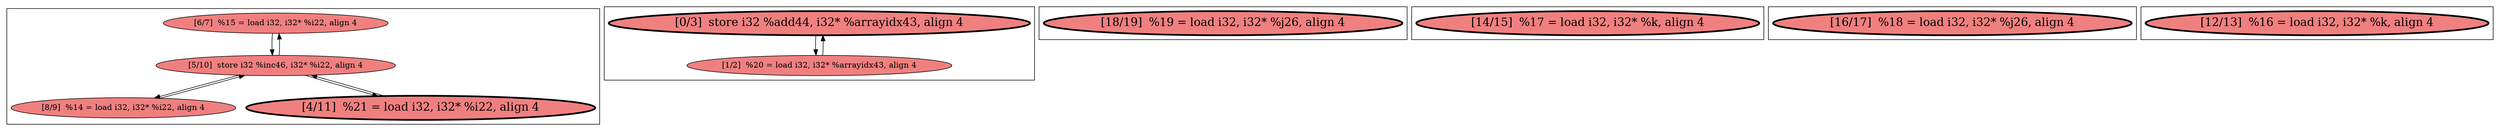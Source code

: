 
digraph G {



node465->node467 [ ]
node464->node467 [ ]
node462->node461 [ ]
node461->node462 [ ]
node467->node465 [ ]
node466->node467 [ ]
node467->node466 [ ]
node467->node464 [ ]


subgraph cluster4 {


node469 [penwidth=3.0,fontsize=20,fillcolor=lightcoral,label="[18/19]  %19 = load i32, i32* %j26, align 4",shape=ellipse,style=filled ]



}

subgraph cluster3 {


node468 [penwidth=3.0,fontsize=20,fillcolor=lightcoral,label="[14/15]  %17 = load i32, i32* %k, align 4",shape=ellipse,style=filled ]



}

subgraph cluster2 {


node466 [penwidth=3.0,fontsize=20,fillcolor=lightcoral,label="[4/11]  %21 = load i32, i32* %i22, align 4",shape=ellipse,style=filled ]
node467 [fillcolor=lightcoral,label="[5/10]  store i32 %inc46, i32* %i22, align 4",shape=ellipse,style=filled ]
node464 [fillcolor=lightcoral,label="[8/9]  %14 = load i32, i32* %i22, align 4",shape=ellipse,style=filled ]
node465 [fillcolor=lightcoral,label="[6/7]  %15 = load i32, i32* %i22, align 4",shape=ellipse,style=filled ]



}

subgraph cluster5 {


node470 [penwidth=3.0,fontsize=20,fillcolor=lightcoral,label="[16/17]  %18 = load i32, i32* %j26, align 4",shape=ellipse,style=filled ]



}

subgraph cluster0 {


node462 [penwidth=3.0,fontsize=20,fillcolor=lightcoral,label="[0/3]  store i32 %add44, i32* %arrayidx43, align 4",shape=ellipse,style=filled ]
node461 [fillcolor=lightcoral,label="[1/2]  %20 = load i32, i32* %arrayidx43, align 4",shape=ellipse,style=filled ]



}

subgraph cluster1 {


node463 [penwidth=3.0,fontsize=20,fillcolor=lightcoral,label="[12/13]  %16 = load i32, i32* %k, align 4",shape=ellipse,style=filled ]



}

}
